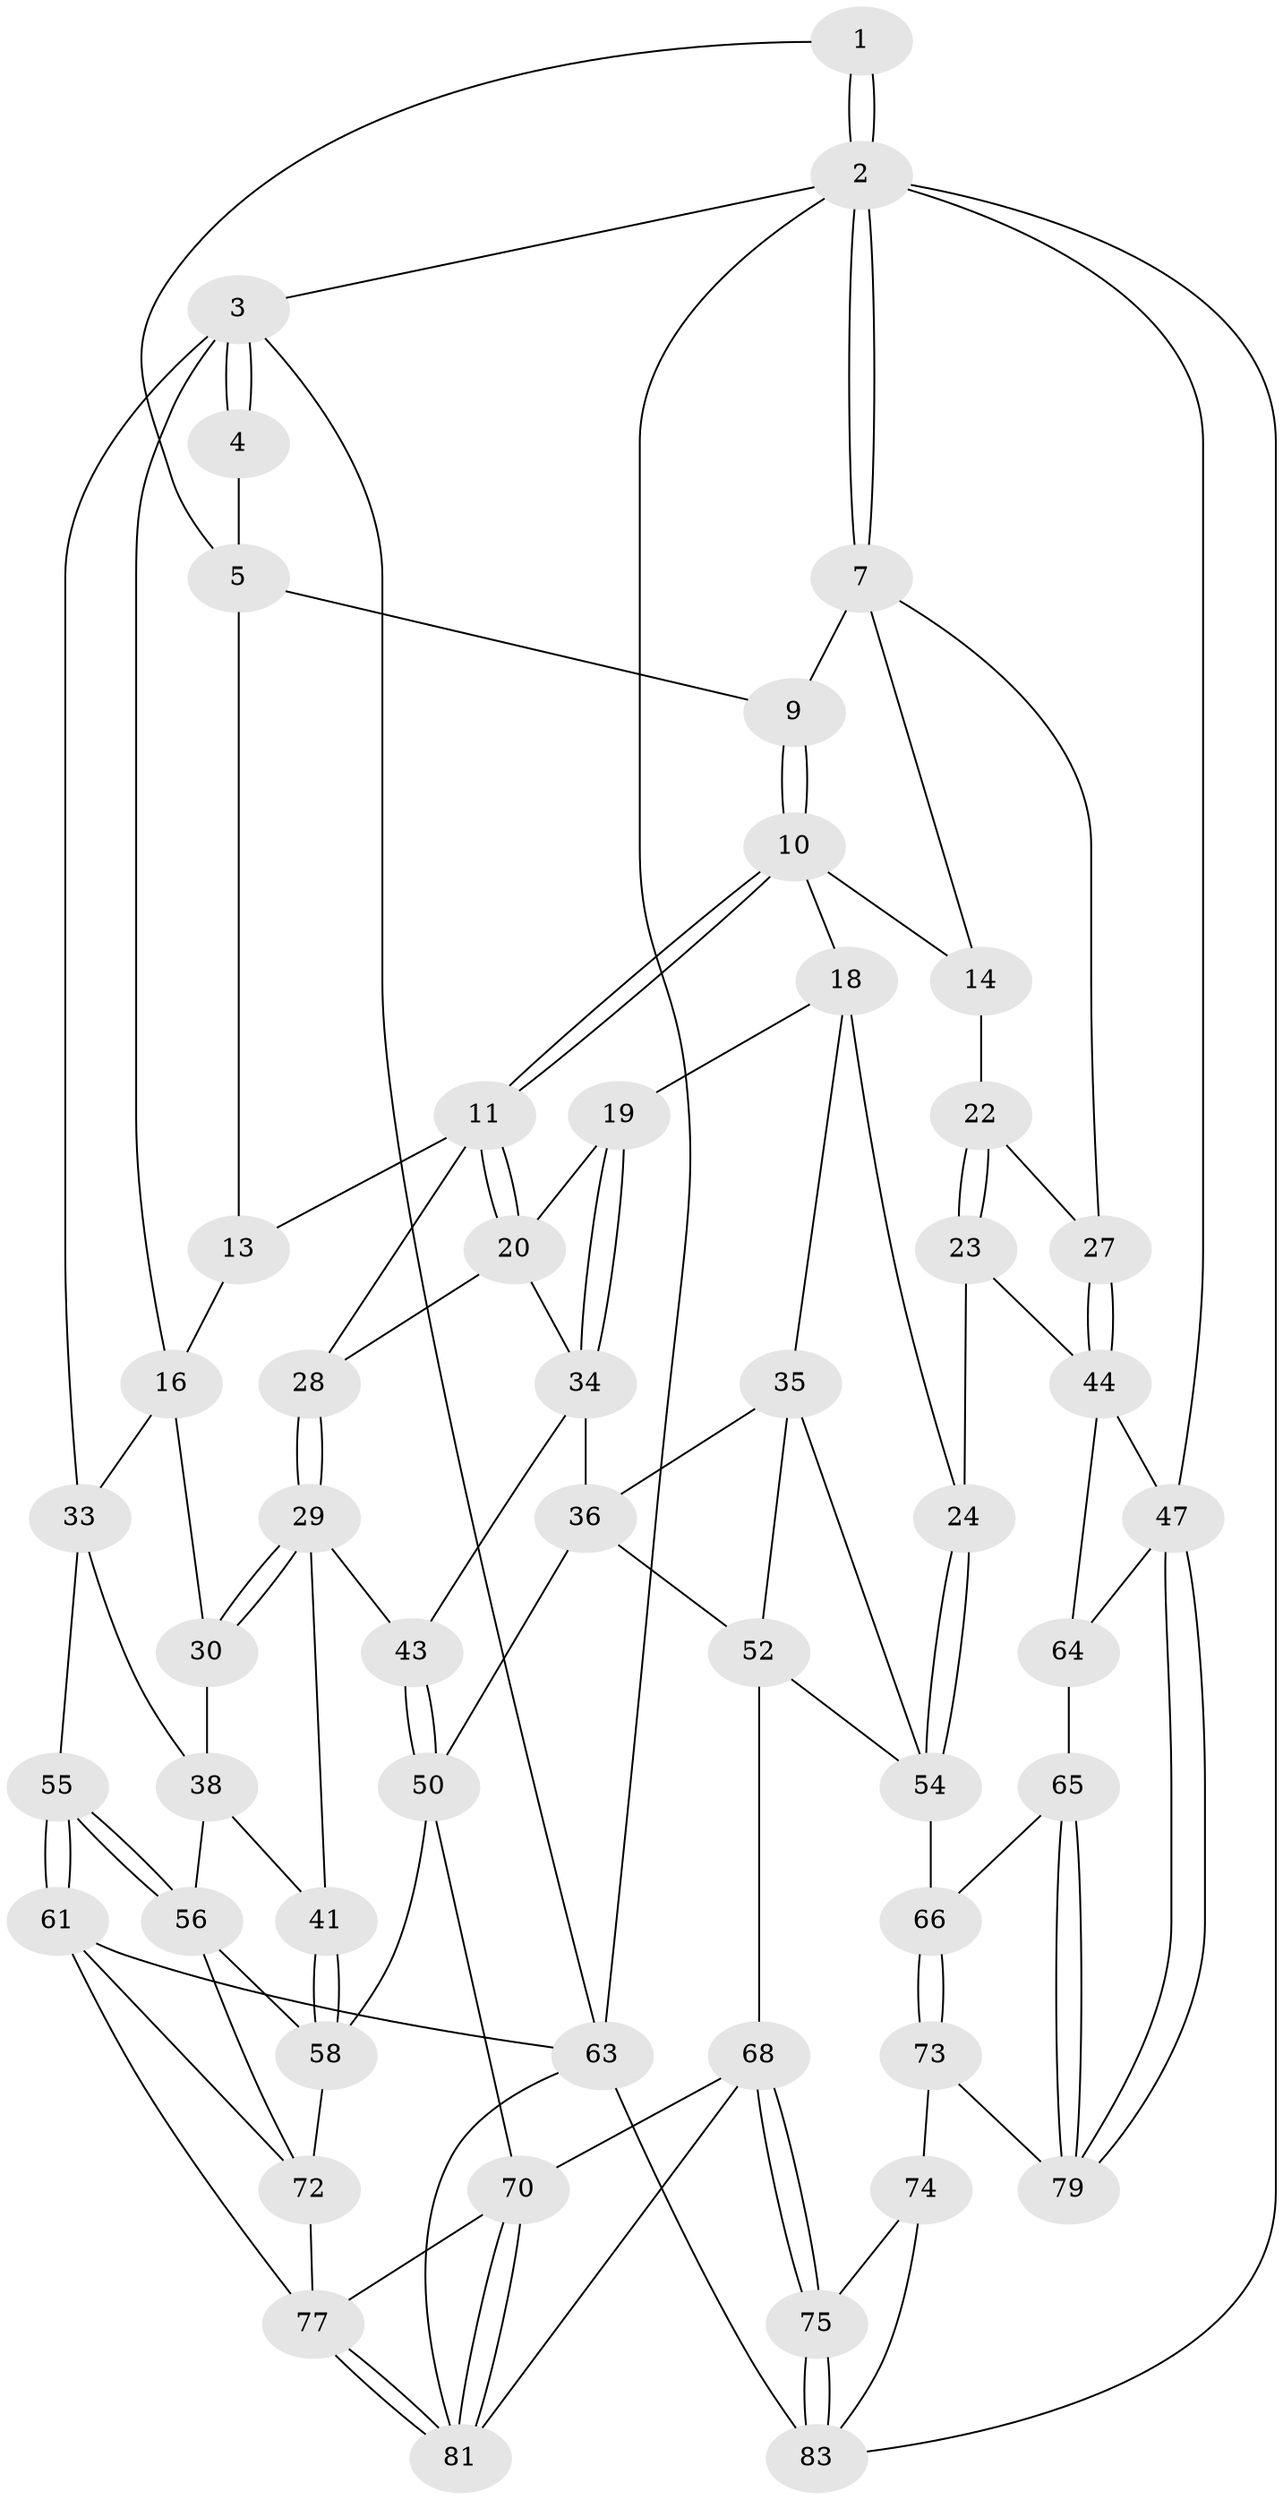 // original degree distribution, {3: 0.023255813953488372, 6: 0.26744186046511625, 5: 0.4186046511627907, 4: 0.29069767441860467}
// Generated by graph-tools (version 1.1) at 2025/11/02/27/25 16:11:54]
// undirected, 52 vertices, 117 edges
graph export_dot {
graph [start="1"]
  node [color=gray90,style=filled];
  1 [pos="+0.5299311270647094+0"];
  2 [pos="+1+0",super="+46"];
  3 [pos="+0+0",super="+17"];
  4 [pos="+0.21214436979275367+0"];
  5 [pos="+0.5142469525589489+0",super="+6"];
  7 [pos="+1+0",super="+8"];
  9 [pos="+0.5263863706523815+0.10820710291051096"];
  10 [pos="+0.44256683424270005+0.1951024184890733",super="+15"];
  11 [pos="+0.3472875659623133+0.2506672154281397",super="+12"];
  13 [pos="+0.26819022075290766+0.21793410388069345"];
  14 [pos="+0.641211065368989+0.2463794606406635",super="+21"];
  16 [pos="+0.21249953215897865+0.230061699720283",super="+31"];
  18 [pos="+0.4850099825603907+0.3774535908397032",super="+25"];
  19 [pos="+0.45222205010707+0.3705832698473535"];
  20 [pos="+0.36561340554384686+0.27539226063294475",super="+32"];
  22 [pos="+0.7551792152230302+0.4889457320643387",super="+26"];
  23 [pos="+0.7549325970999856+0.48957101983176426"];
  24 [pos="+0.6551845254942543+0.5004232452853463"];
  27 [pos="+1+0"];
  28 [pos="+0.259358452812177+0.47942016939248083"];
  29 [pos="+0.2556711303411901+0.48187823405402386",super="+40"];
  30 [pos="+0.16977195219806615+0.4622522441941491"];
  33 [pos="+0+0.39648581377187925",super="+39"];
  34 [pos="+0.38402728008911574+0.493044650157433",super="+37"];
  35 [pos="+0.5214294384498238+0.559070963767234",super="+51"];
  36 [pos="+0.4312670380591212+0.5697934958167249",super="+49"];
  38 [pos="+0.1506108822924544+0.4748601245505457",super="+42"];
  41 [pos="+0.23065557008517432+0.5993303493831877"];
  43 [pos="+0.27096059814798945+0.5988032046649752"];
  44 [pos="+1+0.6810631114786769",super="+45"];
  47 [pos="+1+1",super="+48"];
  50 [pos="+0.3233645137201241+0.6587602657352621",super="+59"];
  52 [pos="+0.4763113158100134+0.7533085834642506",super="+53"];
  54 [pos="+0.5779006836223735+0.6846987972222048",super="+67"];
  55 [pos="+0+0.566624566347688"];
  56 [pos="+0.016942364253533636+0.6405579288036396",super="+57"];
  58 [pos="+0.20195417820106118+0.7267700213885359",super="+60"];
  61 [pos="+0+0.7439573446813699",super="+62"];
  63 [pos="+0+1",super="+84"];
  64 [pos="+0.7628485056458463+0.6631810522381019"];
  65 [pos="+0.6970795169682026+0.7876306505752672"];
  66 [pos="+0.6828289769056636+0.7928715421254259"];
  68 [pos="+0.43833929860503346+0.8182403810510306",super="+69"];
  70 [pos="+0.35928786762131226+0.8320125342557273",super="+71"];
  72 [pos="+0.11233214443090966+0.7968564596349518",super="+76"];
  73 [pos="+0.6509419718167053+0.8485752475899344",super="+80"];
  74 [pos="+0.6315693128326647+0.8702411570447952",super="+85"];
  75 [pos="+0.4996307029789105+0.8869398097453427"];
  77 [pos="+0.19417716300892301+0.9473316132799586",super="+78"];
  79 [pos="+0.8163531982883319+0.8894692858412804"];
  81 [pos="+0.20573500007639578+0.9684756070720456",super="+82"];
  83 [pos="+0.5258531290323566+1",super="+86"];
  1 -- 2;
  1 -- 2;
  1 -- 5;
  2 -- 3;
  2 -- 7;
  2 -- 7;
  2 -- 83;
  2 -- 47;
  2 -- 63;
  3 -- 4;
  3 -- 4;
  3 -- 63;
  3 -- 16;
  3 -- 33;
  4 -- 5;
  5 -- 9;
  5 -- 13;
  7 -- 27;
  7 -- 9;
  7 -- 14;
  9 -- 10;
  9 -- 10;
  10 -- 11;
  10 -- 11;
  10 -- 18;
  10 -- 14;
  11 -- 20;
  11 -- 20;
  11 -- 28;
  11 -- 13;
  13 -- 16;
  14 -- 22 [weight=2];
  16 -- 33;
  16 -- 30;
  18 -- 19;
  18 -- 24;
  18 -- 35;
  19 -- 20;
  19 -- 34;
  19 -- 34;
  20 -- 34;
  20 -- 28;
  22 -- 23;
  22 -- 23;
  22 -- 27;
  23 -- 24;
  23 -- 44;
  24 -- 54;
  24 -- 54;
  27 -- 44;
  27 -- 44;
  28 -- 29;
  28 -- 29;
  29 -- 30;
  29 -- 30;
  29 -- 41;
  29 -- 43;
  30 -- 38;
  33 -- 38;
  33 -- 55;
  34 -- 43;
  34 -- 36;
  35 -- 36;
  35 -- 52;
  35 -- 54;
  36 -- 50;
  36 -- 52;
  38 -- 41;
  38 -- 56;
  41 -- 58;
  41 -- 58;
  43 -- 50;
  43 -- 50;
  44 -- 64;
  44 -- 47;
  47 -- 79;
  47 -- 79;
  47 -- 64;
  50 -- 70;
  50 -- 58;
  52 -- 54;
  52 -- 68;
  54 -- 66;
  55 -- 56;
  55 -- 56;
  55 -- 61;
  55 -- 61;
  56 -- 72;
  56 -- 58;
  58 -- 72;
  61 -- 72;
  61 -- 77;
  61 -- 63;
  63 -- 81;
  63 -- 83;
  64 -- 65;
  65 -- 66;
  65 -- 79;
  65 -- 79;
  66 -- 73;
  66 -- 73;
  68 -- 75;
  68 -- 75;
  68 -- 70;
  68 -- 81;
  70 -- 81;
  70 -- 81;
  70 -- 77;
  72 -- 77;
  73 -- 74 [weight=2];
  73 -- 79;
  74 -- 75;
  74 -- 83;
  75 -- 83;
  75 -- 83;
  77 -- 81;
  77 -- 81;
}

